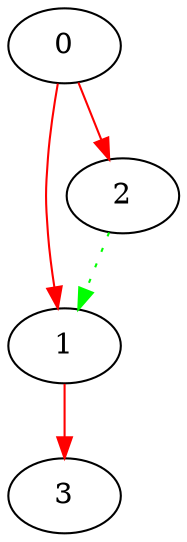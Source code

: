 digraph one {
0 -> 1 [color=red];0 -> 2 [color=red];1 -> 3 [color=red];2 -> 1 [color=green][style=dotted] ; }